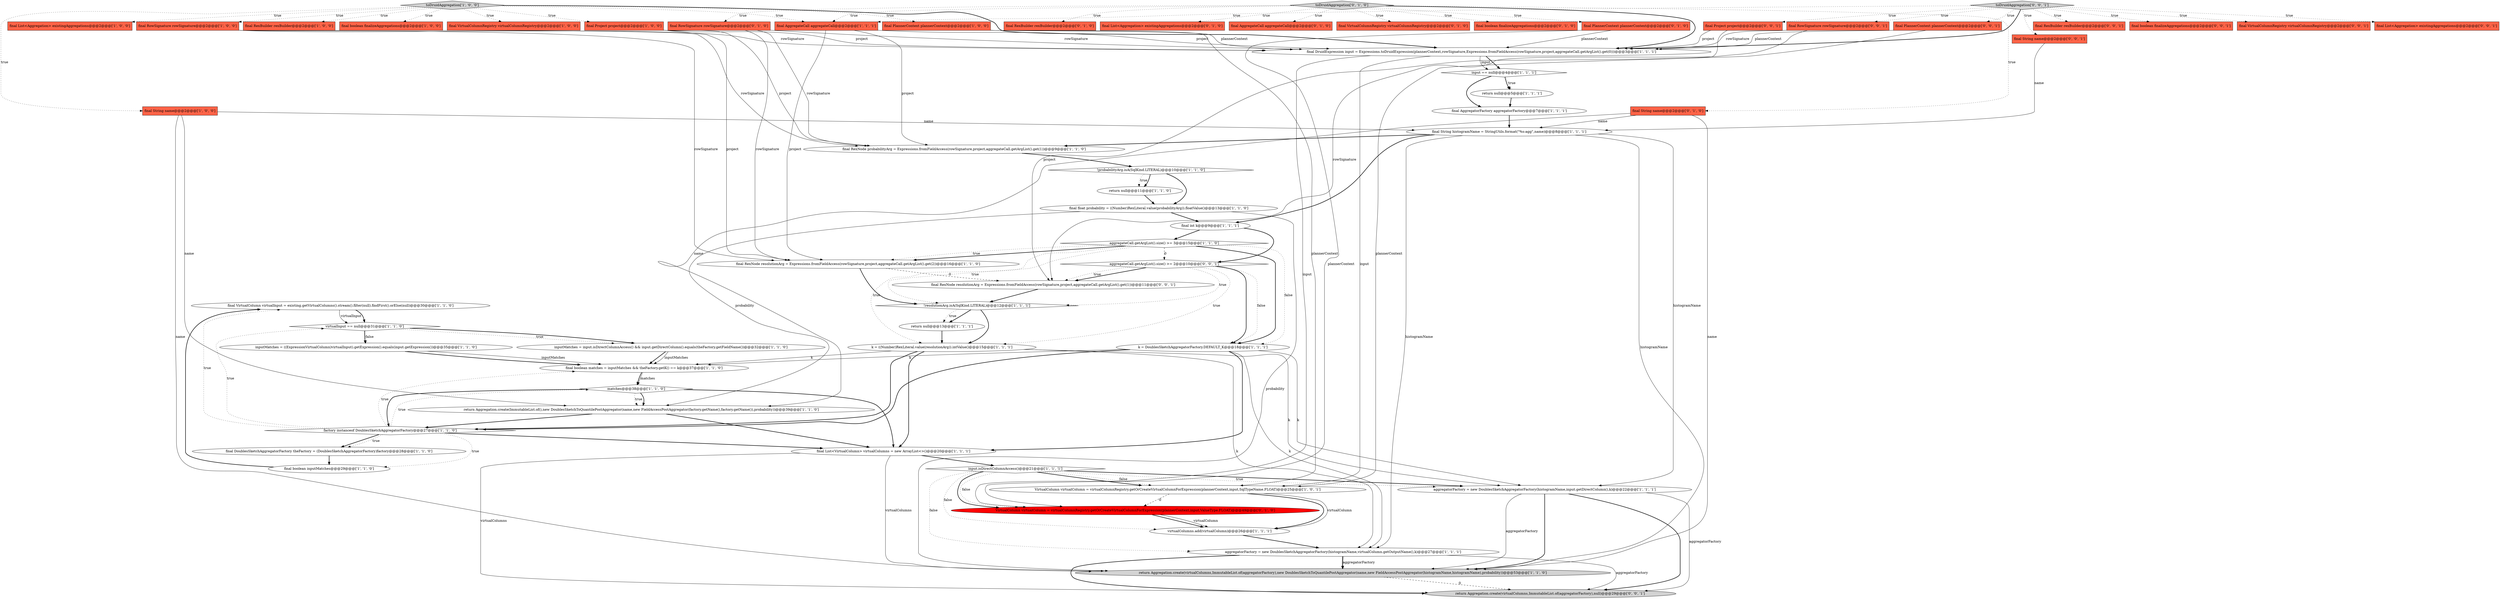 digraph {
41 [style = filled, label = "final VirtualColumn virtualInput = existing.getVirtualColumns().stream().filter(null).findFirst().orElse(null)@@@30@@@['1', '1', '0']", fillcolor = white, shape = ellipse image = "AAA0AAABBB1BBB"];
4 [style = filled, label = "aggregatorFactory = new DoublesSketchAggregatorFactory(histogramName,input.getDirectColumn(),k)@@@22@@@['1', '1', '1']", fillcolor = white, shape = ellipse image = "AAA0AAABBB1BBB"];
21 [style = filled, label = "final String histogramName = StringUtils.format(\"%s:agg\",name)@@@8@@@['1', '1', '1']", fillcolor = white, shape = ellipse image = "AAA0AAABBB1BBB"];
39 [style = filled, label = "final float probability = ((Number)RexLiteral.value(probabilityArg)).floatValue()@@@13@@@['1', '1', '0']", fillcolor = white, shape = ellipse image = "AAA0AAABBB1BBB"];
51 [style = filled, label = "final RexBuilder rexBuilder@@@2@@@['0', '1', '0']", fillcolor = tomato, shape = box image = "AAA0AAABBB2BBB"];
14 [style = filled, label = "virtualInput == null@@@31@@@['1', '1', '0']", fillcolor = white, shape = diamond image = "AAA0AAABBB1BBB"];
23 [style = filled, label = "inputMatches = input.isDirectColumnAccess() && input.getDirectColumn().equals(theFactory.getFieldName())@@@32@@@['1', '1', '0']", fillcolor = white, shape = ellipse image = "AAA0AAABBB1BBB"];
57 [style = filled, label = "toDruidAggregation['0', '0', '1']", fillcolor = lightgray, shape = diamond image = "AAA0AAABBB3BBB"];
13 [style = filled, label = "final boolean finalizeAggregations@@@2@@@['1', '0', '0']", fillcolor = tomato, shape = box image = "AAA0AAABBB1BBB"];
8 [style = filled, label = "return null@@@11@@@['1', '1', '0']", fillcolor = white, shape = ellipse image = "AAA0AAABBB1BBB"];
17 [style = filled, label = "final VirtualColumnRegistry virtualColumnRegistry@@@2@@@['1', '0', '0']", fillcolor = tomato, shape = box image = "AAA0AAABBB1BBB"];
30 [style = filled, label = "final AggregateCall aggregateCall@@@2@@@['1', '1', '1']", fillcolor = tomato, shape = box image = "AAA0AAABBB1BBB"];
33 [style = filled, label = "final boolean matches = inputMatches && theFactory.getK() == k@@@37@@@['1', '1', '0']", fillcolor = white, shape = ellipse image = "AAA0AAABBB1BBB"];
28 [style = filled, label = "final DoublesSketchAggregatorFactory theFactory = (DoublesSketchAggregatorFactory)factory@@@28@@@['1', '1', '0']", fillcolor = white, shape = ellipse image = "AAA0AAABBB1BBB"];
48 [style = filled, label = "VirtualColumn virtualColumn = virtualColumnRegistry.getOrCreateVirtualColumnForExpression(plannerContext,input,ValueType.FLOAT)@@@49@@@['0', '1', '0']", fillcolor = red, shape = ellipse image = "AAA1AAABBB2BBB"];
25 [style = filled, label = "!resolutionArg.isA(SqlKind.LITERAL)@@@12@@@['1', '1', '1']", fillcolor = white, shape = diamond image = "AAA0AAABBB1BBB"];
22 [style = filled, label = "final String name@@@2@@@['1', '0', '0']", fillcolor = tomato, shape = box image = "AAA0AAABBB1BBB"];
3 [style = filled, label = "final List<VirtualColumn> virtualColumns = new ArrayList<>()@@@20@@@['1', '1', '1']", fillcolor = white, shape = ellipse image = "AAA0AAABBB1BBB"];
52 [style = filled, label = "toDruidAggregation['0', '1', '0']", fillcolor = lightgray, shape = diamond image = "AAA0AAABBB2BBB"];
49 [style = filled, label = "final PlannerContext plannerContext@@@2@@@['0', '1', '0']", fillcolor = tomato, shape = box image = "AAA0AAABBB2BBB"];
31 [style = filled, label = "final AggregatorFactory aggregatorFactory@@@7@@@['1', '1', '1']", fillcolor = white, shape = ellipse image = "AAA0AAABBB1BBB"];
20 [style = filled, label = "final Project project@@@2@@@['1', '0', '0']", fillcolor = tomato, shape = box image = "AAA0AAABBB1BBB"];
11 [style = filled, label = "matches@@@38@@@['1', '1', '0']", fillcolor = white, shape = diamond image = "AAA0AAABBB1BBB"];
12 [style = filled, label = "factory instanceof DoublesSketchAggregatorFactory@@@27@@@['1', '1', '0']", fillcolor = white, shape = diamond image = "AAA0AAABBB1BBB"];
24 [style = filled, label = "final boolean inputMatches@@@29@@@['1', '1', '0']", fillcolor = white, shape = ellipse image = "AAA0AAABBB1BBB"];
26 [style = filled, label = "return null@@@13@@@['1', '1', '1']", fillcolor = white, shape = ellipse image = "AAA0AAABBB1BBB"];
37 [style = filled, label = "return Aggregation.create(virtualColumns,ImmutableList.of(aggregatorFactory),new DoublesSketchToQuantilePostAggregator(name,new FieldAccessPostAggregator(histogramName,histogramName),probability))@@@53@@@['1', '1', '0']", fillcolor = lightgray, shape = ellipse image = "AAA0AAABBB1BBB"];
56 [style = filled, label = "aggregateCall.getArgList().size() >= 2@@@10@@@['0', '0', '1']", fillcolor = white, shape = diamond image = "AAA0AAABBB3BBB"];
35 [style = filled, label = "final int k@@@9@@@['1', '1', '1']", fillcolor = white, shape = ellipse image = "AAA0AAABBB1BBB"];
53 [style = filled, label = "final RexBuilder rexBuilder@@@2@@@['0', '0', '1']", fillcolor = tomato, shape = box image = "AAA0AAABBB3BBB"];
50 [style = filled, label = "final List<Aggregation> existingAggregations@@@2@@@['0', '1', '0']", fillcolor = tomato, shape = box image = "AAA0AAABBB2BBB"];
34 [style = filled, label = "return null@@@5@@@['1', '1', '1']", fillcolor = white, shape = ellipse image = "AAA0AAABBB1BBB"];
32 [style = filled, label = "k = DoublesSketchAggregatorFactory.DEFAULT_K@@@18@@@['1', '1', '1']", fillcolor = white, shape = ellipse image = "AAA0AAABBB1BBB"];
45 [style = filled, label = "final AggregateCall aggregateCall@@@2@@@['0', '1', '0']", fillcolor = tomato, shape = box image = "AAA0AAABBB2BBB"];
46 [style = filled, label = "final RowSignature rowSignature@@@2@@@['0', '1', '0']", fillcolor = tomato, shape = box image = "AAA0AAABBB2BBB"];
9 [style = filled, label = "VirtualColumn virtualColumn = virtualColumnRegistry.getOrCreateVirtualColumnForExpression(plannerContext,input,SqlTypeName.FLOAT)@@@25@@@['1', '0', '1']", fillcolor = white, shape = ellipse image = "AAA0AAABBB1BBB"];
7 [style = filled, label = "final PlannerContext plannerContext@@@2@@@['1', '0', '0']", fillcolor = tomato, shape = box image = "AAA0AAABBB1BBB"];
61 [style = filled, label = "return Aggregation.create(virtualColumns,ImmutableList.of(aggregatorFactory),null)@@@29@@@['0', '0', '1']", fillcolor = lightgray, shape = ellipse image = "AAA0AAABBB3BBB"];
42 [style = filled, label = "aggregatorFactory = new DoublesSketchAggregatorFactory(histogramName,virtualColumn.getOutputName(),k)@@@27@@@['1', '1', '1']", fillcolor = white, shape = ellipse image = "AAA0AAABBB1BBB"];
54 [style = filled, label = "final boolean finalizeAggregations@@@2@@@['0', '0', '1']", fillcolor = tomato, shape = box image = "AAA0AAABBB3BBB"];
19 [style = filled, label = "final List<Aggregation> existingAggregations@@@2@@@['1', '0', '0']", fillcolor = tomato, shape = box image = "AAA0AAABBB1BBB"];
40 [style = filled, label = "input.isDirectColumnAccess()@@@21@@@['1', '1', '1']", fillcolor = white, shape = diamond image = "AAA0AAABBB1BBB"];
55 [style = filled, label = "final String name@@@2@@@['0', '0', '1']", fillcolor = tomato, shape = box image = "AAA0AAABBB3BBB"];
58 [style = filled, label = "final Project project@@@2@@@['0', '0', '1']", fillcolor = tomato, shape = box image = "AAA0AAABBB3BBB"];
29 [style = filled, label = "virtualColumns.add(virtualColumn)@@@26@@@['1', '1', '1']", fillcolor = white, shape = ellipse image = "AAA0AAABBB1BBB"];
27 [style = filled, label = "toDruidAggregation['1', '0', '0']", fillcolor = lightgray, shape = diamond image = "AAA0AAABBB1BBB"];
36 [style = filled, label = "aggregateCall.getArgList().size() >= 3@@@15@@@['1', '1', '0']", fillcolor = white, shape = diamond image = "AAA0AAABBB1BBB"];
60 [style = filled, label = "final VirtualColumnRegistry virtualColumnRegistry@@@2@@@['0', '0', '1']", fillcolor = tomato, shape = box image = "AAA0AAABBB3BBB"];
2 [style = filled, label = "!probabilityArg.isA(SqlKind.LITERAL)@@@10@@@['1', '1', '0']", fillcolor = white, shape = diamond image = "AAA0AAABBB1BBB"];
59 [style = filled, label = "final PlannerContext plannerContext@@@2@@@['0', '0', '1']", fillcolor = tomato, shape = box image = "AAA0AAABBB3BBB"];
62 [style = filled, label = "final List<Aggregation> existingAggregations@@@2@@@['0', '0', '1']", fillcolor = tomato, shape = box image = "AAA0AAABBB3BBB"];
64 [style = filled, label = "final RexNode resolutionArg = Expressions.fromFieldAccess(rowSignature,project,aggregateCall.getArgList().get(1))@@@11@@@['0', '0', '1']", fillcolor = white, shape = ellipse image = "AAA0AAABBB3BBB"];
6 [style = filled, label = "inputMatches = ((ExpressionVirtualColumn)virtualInput).getExpression().equals(input.getExpression())@@@35@@@['1', '1', '0']", fillcolor = white, shape = ellipse image = "AAA0AAABBB1BBB"];
10 [style = filled, label = "final DruidExpression input = Expressions.toDruidExpression(plannerContext,rowSignature,Expressions.fromFieldAccess(rowSignature,project,aggregateCall.getArgList().get(0)))@@@3@@@['1', '1', '1']", fillcolor = white, shape = ellipse image = "AAA0AAABBB1BBB"];
63 [style = filled, label = "final RowSignature rowSignature@@@2@@@['0', '0', '1']", fillcolor = tomato, shape = box image = "AAA0AAABBB3BBB"];
38 [style = filled, label = "input == null@@@4@@@['1', '1', '1']", fillcolor = white, shape = diamond image = "AAA0AAABBB1BBB"];
44 [style = filled, label = "final String name@@@2@@@['0', '1', '0']", fillcolor = tomato, shape = box image = "AAA0AAABBB2BBB"];
43 [style = filled, label = "final VirtualColumnRegistry virtualColumnRegistry@@@2@@@['0', '1', '0']", fillcolor = tomato, shape = box image = "AAA0AAABBB2BBB"];
1 [style = filled, label = "k = ((Number)RexLiteral.value(resolutionArg)).intValue()@@@15@@@['1', '1', '1']", fillcolor = white, shape = ellipse image = "AAA0AAABBB1BBB"];
15 [style = filled, label = "final RexBuilder rexBuilder@@@2@@@['1', '0', '0']", fillcolor = tomato, shape = box image = "AAA0AAABBB1BBB"];
16 [style = filled, label = "final RexNode probabilityArg = Expressions.fromFieldAccess(rowSignature,project,aggregateCall.getArgList().get(1))@@@9@@@['1', '1', '0']", fillcolor = white, shape = ellipse image = "AAA0AAABBB1BBB"];
47 [style = filled, label = "final boolean finalizeAggregations@@@2@@@['0', '1', '0']", fillcolor = tomato, shape = box image = "AAA0AAABBB2BBB"];
0 [style = filled, label = "final RexNode resolutionArg = Expressions.fromFieldAccess(rowSignature,project,aggregateCall.getArgList().get(2))@@@16@@@['1', '1', '0']", fillcolor = white, shape = ellipse image = "AAA0AAABBB1BBB"];
18 [style = filled, label = "return Aggregation.create(ImmutableList.of(),new DoublesSketchToQuantilePostAggregator(name,new FieldAccessPostAggregator(factory.getName(),factory.getName()),probability))@@@39@@@['1', '1', '0']", fillcolor = white, shape = ellipse image = "AAA0AAABBB1BBB"];
5 [style = filled, label = "final RowSignature rowSignature@@@2@@@['1', '0', '0']", fillcolor = tomato, shape = box image = "AAA0AAABBB1BBB"];
40->4 [style = bold, label=""];
33->11 [style = solid, label="matches"];
18->3 [style = bold, label=""];
25->1 [style = bold, label=""];
56->64 [style = bold, label=""];
4->37 [style = solid, label="aggregatorFactory"];
32->12 [style = bold, label=""];
48->29 [style = bold, label=""];
38->34 [style = dotted, label="true"];
49->10 [style = solid, label="plannerContext"];
59->9 [style = solid, label="plannerContext"];
46->0 [style = solid, label="rowSignature"];
59->10 [style = solid, label="plannerContext"];
31->21 [style = bold, label=""];
52->51 [style = dotted, label="true"];
38->31 [style = bold, label=""];
27->15 [style = dotted, label="true"];
52->44 [style = dotted, label="true"];
40->48 [style = dotted, label="false"];
27->19 [style = dotted, label="true"];
5->0 [style = solid, label="rowSignature"];
10->48 [style = solid, label="input"];
33->11 [style = bold, label=""];
48->29 [style = solid, label="virtualColumn"];
36->0 [style = bold, label=""];
23->33 [style = bold, label=""];
0->25 [style = bold, label=""];
7->9 [style = solid, label="plannerContext"];
52->46 [style = dotted, label="true"];
4->61 [style = solid, label="aggregatorFactory"];
1->12 [style = bold, label=""];
21->16 [style = bold, label=""];
20->0 [style = solid, label="project"];
3->37 [style = solid, label="virtualColumns"];
42->61 [style = solid, label="aggregatorFactory"];
52->30 [style = dotted, label="true"];
32->33 [style = solid, label="k"];
21->35 [style = bold, label=""];
8->39 [style = bold, label=""];
46->16 [style = solid, label="rowSignature"];
55->21 [style = solid, label="name"];
9->29 [style = bold, label=""];
32->3 [style = bold, label=""];
12->33 [style = dotted, label="true"];
2->8 [style = dotted, label="true"];
36->0 [style = dotted, label="true"];
20->10 [style = solid, label="project"];
5->10 [style = solid, label="rowSignature"];
1->42 [style = solid, label="k"];
12->28 [style = bold, label=""];
27->22 [style = dotted, label="true"];
9->29 [style = solid, label="virtualColumn"];
56->32 [style = bold, label=""];
7->10 [style = solid, label="plannerContext"];
32->42 [style = solid, label="k"];
57->54 [style = dotted, label="true"];
26->1 [style = bold, label=""];
32->4 [style = solid, label="k"];
18->12 [style = bold, label=""];
44->18 [style = solid, label="name"];
34->31 [style = bold, label=""];
11->12 [style = bold, label=""];
57->63 [style = dotted, label="true"];
56->25 [style = dotted, label="true"];
21->42 [style = solid, label="histogramName"];
0->64 [style = dashed, label="0"];
11->18 [style = bold, label=""];
3->61 [style = solid, label="virtualColumns"];
12->11 [style = dotted, label="true"];
1->4 [style = solid, label="k"];
2->39 [style = bold, label=""];
6->33 [style = solid, label="inputMatches"];
9->48 [style = dashed, label="0"];
14->6 [style = dotted, label="false"];
64->25 [style = bold, label=""];
52->45 [style = dotted, label="true"];
56->64 [style = dotted, label="true"];
36->32 [style = dotted, label="false"];
27->20 [style = dotted, label="true"];
39->35 [style = bold, label=""];
25->26 [style = bold, label=""];
5->16 [style = solid, label="rowSignature"];
40->29 [style = dotted, label="false"];
28->24 [style = bold, label=""];
14->6 [style = bold, label=""];
25->26 [style = dotted, label="true"];
42->61 [style = bold, label=""];
44->21 [style = solid, label="name"];
57->60 [style = dotted, label="true"];
21->37 [style = solid, label="histogramName"];
42->37 [style = bold, label=""];
1->33 [style = solid, label="k"];
57->30 [style = dotted, label="true"];
1->3 [style = bold, label=""];
40->4 [style = dotted, label="true"];
12->41 [style = dotted, label="true"];
14->23 [style = dotted, label="true"];
40->9 [style = bold, label=""];
27->13 [style = dotted, label="true"];
24->41 [style = bold, label=""];
49->48 [style = solid, label="plannerContext"];
10->9 [style = solid, label="input"];
52->50 [style = dotted, label="true"];
57->58 [style = dotted, label="true"];
57->53 [style = dotted, label="true"];
22->18 [style = solid, label="name"];
30->16 [style = solid, label="project"];
14->23 [style = bold, label=""];
23->33 [style = solid, label="inputMatches"];
11->3 [style = bold, label=""];
6->33 [style = bold, label=""];
29->42 [style = bold, label=""];
21->4 [style = solid, label="histogramName"];
27->10 [style = bold, label=""];
22->21 [style = solid, label="name"];
39->18 [style = solid, label="probability"];
38->34 [style = bold, label=""];
12->24 [style = dotted, label="true"];
56->1 [style = dotted, label="true"];
56->32 [style = dotted, label="false"];
41->14 [style = solid, label="virtualInput"];
12->3 [style = bold, label=""];
58->64 [style = solid, label="project"];
27->17 [style = dotted, label="true"];
52->47 [style = dotted, label="true"];
30->10 [style = solid, label="project"];
40->9 [style = dotted, label="false"];
41->14 [style = bold, label=""];
10->38 [style = bold, label=""];
40->42 [style = dotted, label="false"];
63->64 [style = solid, label="rowSignature"];
36->1 [style = dotted, label="true"];
57->62 [style = dotted, label="true"];
27->5 [style = dotted, label="true"];
20->16 [style = solid, label="project"];
52->49 [style = dotted, label="true"];
40->48 [style = bold, label=""];
10->38 [style = solid, label="input"];
3->40 [style = bold, label=""];
39->37 [style = solid, label="probability"];
58->10 [style = solid, label="project"];
52->43 [style = dotted, label="true"];
44->37 [style = solid, label="name"];
57->59 [style = dotted, label="true"];
36->32 [style = bold, label=""];
52->10 [style = bold, label=""];
16->2 [style = bold, label=""];
35->56 [style = bold, label=""];
11->18 [style = dotted, label="true"];
4->61 [style = bold, label=""];
12->28 [style = dotted, label="true"];
57->55 [style = dotted, label="true"];
12->14 [style = dotted, label="true"];
27->30 [style = dotted, label="true"];
27->7 [style = dotted, label="true"];
36->56 [style = dashed, label="0"];
4->37 [style = bold, label=""];
22->37 [style = solid, label="name"];
37->61 [style = dashed, label="0"];
30->0 [style = solid, label="project"];
35->36 [style = bold, label=""];
63->10 [style = solid, label="rowSignature"];
57->10 [style = bold, label=""];
42->37 [style = solid, label="aggregatorFactory"];
36->25 [style = dotted, label="true"];
46->10 [style = solid, label="rowSignature"];
2->8 [style = bold, label=""];
}
